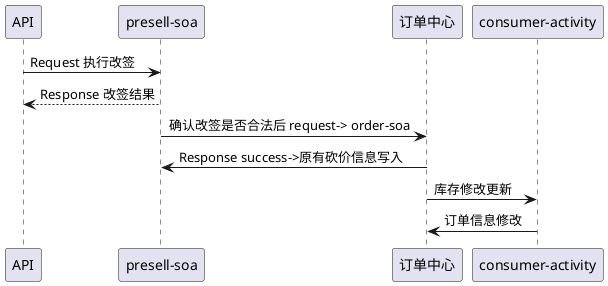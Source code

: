 @startuml


"API" -> "presell-soa":  Request 执行改签
"API" <-- "presell-soa": Response 改签结果

"presell-soa" -> "订单中心": 确认改签是否合法后 request-> order-soa
"订单中心" -> "presell-soa":  Response success->原有砍价信息写入
"订单中心" -> "consumer-activity": 库存修改更新
"consumer-activity" -> "订单中心": 订单信息修改
@enduml